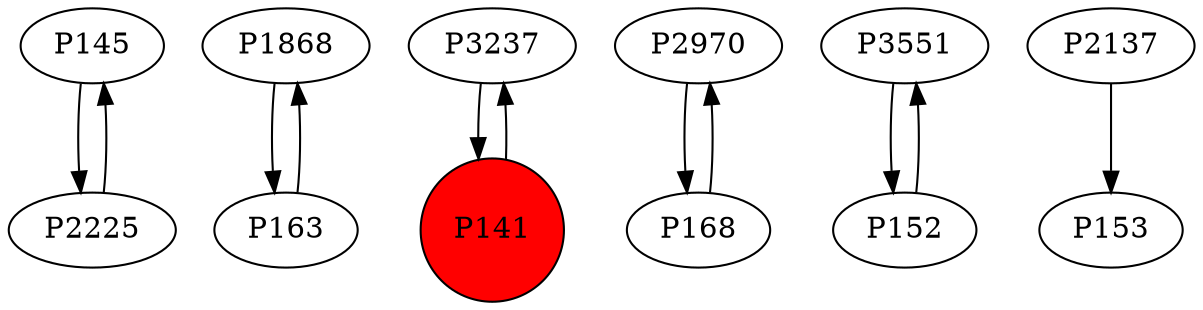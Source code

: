 digraph {
	P145 -> P2225
	P1868 -> P163
	P3237 -> P141
	P2970 -> P168
	P3551 -> P152
	P152 -> P3551
	P2225 -> P145
	P168 -> P2970
	P141 -> P3237
	P163 -> P1868
	P2137 -> P153
	P141 [shape=circle]
	P141 [style=filled]
	P141 [fillcolor=red]
}